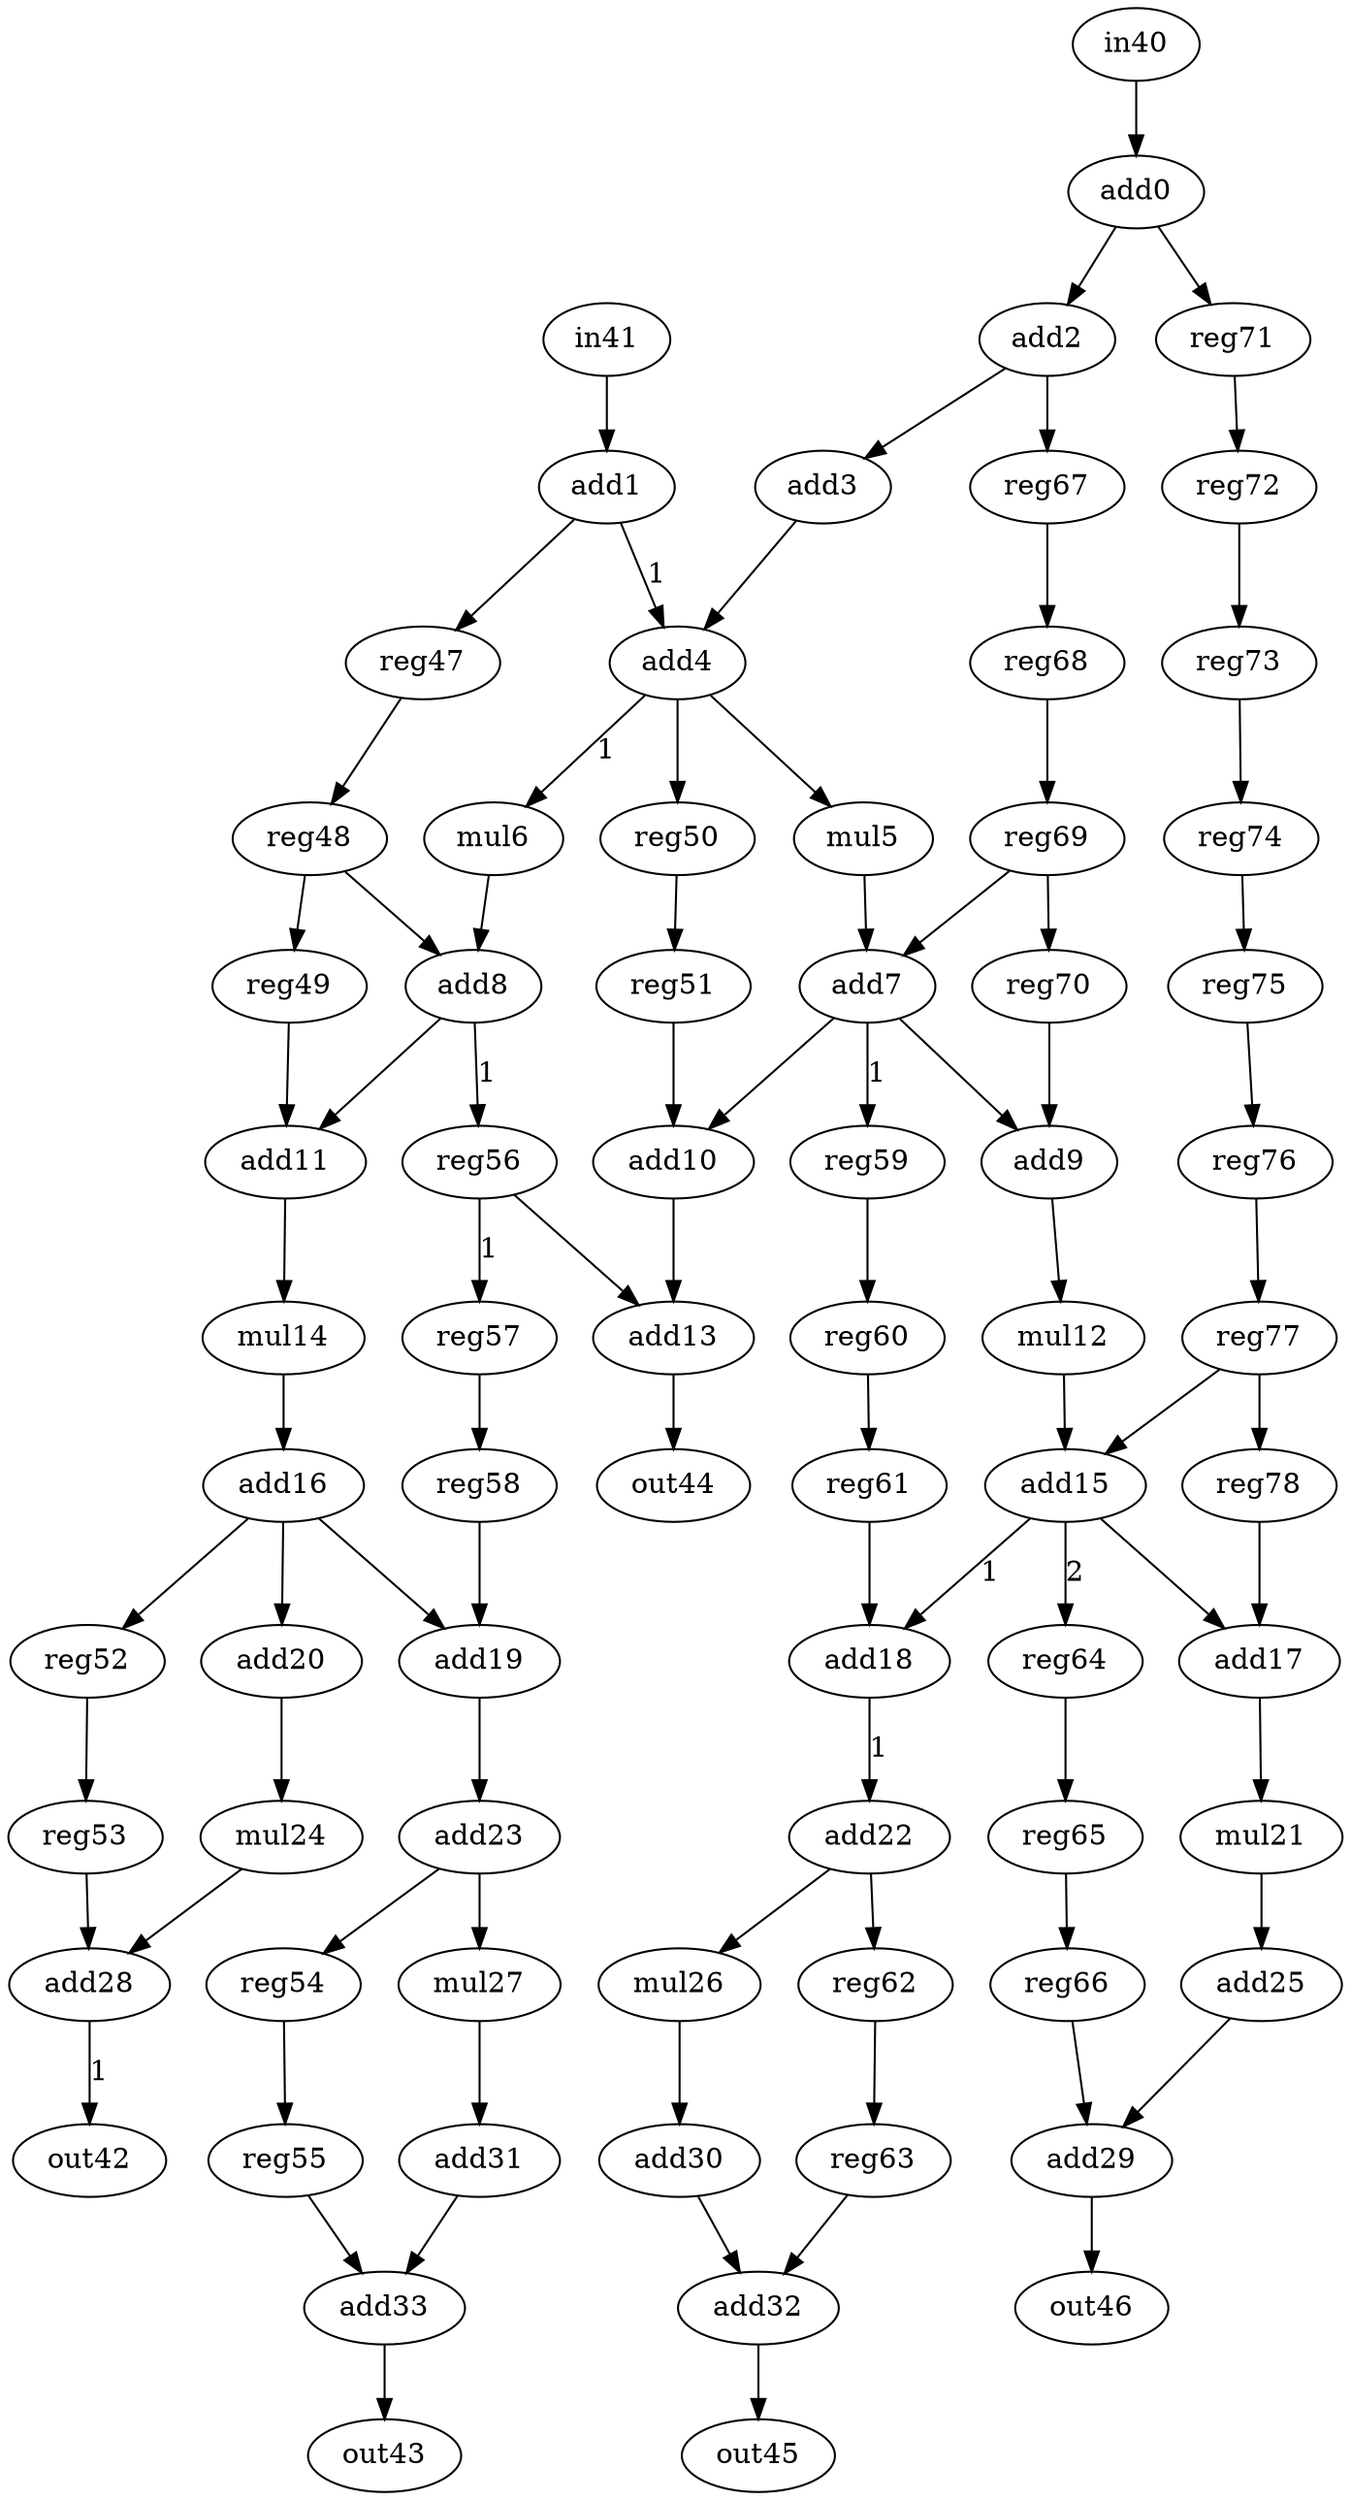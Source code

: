 strict digraph "ewf" {
0 [alap=1, asap=1, label=add0, op=addi, value=2];
1 [alap=3, asap=1, label=add1, op=addi, value=2];
2 [alap=2, asap=2, label=add2, op=addi, value=2];
3 [alap=3, asap=3, label=add3, op=addi, value=2];
4 [alap=4, asap=4, label=add4, op=add];
5 [alap=5, asap=5, label=mul5, op=muli, value=2];
6 [alap=5, asap=5, label=mul6, op=muli, value=2];
7 [alap=6, asap=6, label=add7, op=add];
8 [alap=6, asap=6, label=add8, op=add];
9 [alap=7, asap=7, label=add9, op=add];
10 [alap=7, asap=7, label=add10, op=add];
11 [alap=7, asap=7, label=add11, op=add];
12 [alap=8, asap=8, label=mul12, op=muli, value=2];
13 [alap=8, asap=8, label=add13, op=add];
14 [alap=8, asap=8, label=mul14, op=muli, value=2];
15 [alap=9, asap=9, label=add15, op=add];
16 [alap=9, asap=9, label=add16, op=addi, value=2];
17 [alap=10, asap=10, label=add17, op=add];
18 [alap=10, asap=10, label=add18, op=add];
19 [alap=10, asap=10, label=add19, op=add];
20 [alap=10, asap=10, label=add20, op=addi, value=2];
21 [alap=11, asap=11, label=mul21, op=muli, value=2];
22 [alap=11, asap=11, label=add22, op=addi, value=2];
23 [alap=11, asap=11, label=add23, op=addi, value=2];
24 [alap=11, asap=11, label=mul24, op=muli, value=2];
25 [alap=12, asap=12, label=add25, op=addi, value=2];
26 [alap=12, asap=12, label=mul26, op=muli, value=2];
27 [alap=12, asap=12, label=mul27, op=muli, value=2];
28 [alap=12, asap=12, label=add28, op=add];
29 [alap=13, asap=13, label=add29, op=add];
30 [alap=13, asap=13, label=add30, op=addi, value=2];
31 [alap=13, asap=13, label=add31, op=addi, value=2];
32 [alap=14, asap=14, label=add32, op=add];
33 [alap=14, asap=14, label=add33, op=add];
40 [alap=0, asap=0, label=in40, op=in];
41 [alap=2, asap=0, label=in41, op=in];
42 [alap=13, asap=13, label=out42, op=out];
43 [alap=15, asap=15, label=out43, op=out];
44 [alap=9, asap=9, label=out44, op=out];
45 [alap=15, asap=15, label=out45, op=out];
46 [alap=14, asap=14, label=out46, op=out];
47 [alap=4, asap=2, label=reg47, op=reg];
48 [alap=5, asap=3, label=reg48, op=reg];
49 [alap=6, asap=4, label=reg49, op=reg];
50 [alap=5, asap=5, label=reg50, op=reg];
51 [alap=6, asap=6, label=reg51, op=reg];
52 [alap=10, asap=10, label=reg52, op=reg];
53 [alap=11, asap=11, label=reg53, op=reg];
54 [alap=12, asap=12, label=reg54, op=reg];
55 [alap=13, asap=13, label=reg55, op=reg];
56 [alap=7, asap=7, label=reg56, op=reg];
57 [alap=8, asap=8, label=reg57, op=reg];
58 [alap=9, asap=9, label=reg58, op=reg];
59 [alap=7, asap=7, label=reg59, op=reg];
60 [alap=8, asap=8, label=reg60, op=reg];
61 [alap=9, asap=9, label=reg61, op=reg];
62 [alap=12, asap=12, label=reg62, op=reg];
63 [alap=13, asap=13, label=reg63, op=reg];
64 [alap=10, asap=10, label=reg64, op=reg];
65 [alap=11, asap=11, label=reg65, op=reg];
66 [alap=12, asap=12, label=reg66, op=reg];
67 [alap=3, asap=3, label=reg67, op=reg];
68 [alap=4, asap=4, label=reg68, op=reg];
69 [alap=5, asap=5, label=reg69, op=reg];
70 [alap=6, asap=6, label=reg70, op=reg];
71 [alap=2, asap=2, label=reg71, op=reg];
72 [alap=3, asap=3, label=reg72, op=reg];
73 [alap=4, asap=4, label=reg73, op=reg];
74 [alap=5, asap=5, label=reg74, op=reg];
75 [alap=6, asap=6, label=reg75, op=reg];
76 [alap=7, asap=7, label=reg76, op=reg];
77 [alap=8, asap=8, label=reg77, op=reg];
78 [alap=9, asap=9, label=reg78, op=reg];
0 -> 2  [port=0, w=0];
0 -> 71  [port=0, w=0];
1 -> 4  [label=1, port=0, w=1];
1 -> 47  [port=0, w=0];
2 -> 3  [port=0, w=0];
2 -> 67  [port=0, w=0];
3 -> 4  [port=1, w=0];
4 -> 5  [port=0, w=0];
4 -> 6  [label=1, port=0, w=1];
4 -> 50  [port=0, w=0];
5 -> 7  [port=0, w=0];
6 -> 8  [port=0, w=0];
7 -> 9  [port=0, w=0];
7 -> 10  [port=0, w=0];
7 -> 59  [label=1, port=0, w=1];
8 -> 11  [port=0, w=0];
8 -> 56  [label=1, port=0, w=1];
9 -> 12  [port=0, w=0];
10 -> 13  [port=0, w=0];
11 -> 14  [port=0, w=0];
12 -> 15  [port=0, w=0];
13 -> 44  [port=0, w=0];
14 -> 16  [port=0, w=0];
15 -> 17  [port=0, w=0];
15 -> 18  [label=1, port=0, w=1];
15 -> 64  [label=2, port=0, w=2];
16 -> 19  [port=0, w=0];
16 -> 20  [port=0, w=0];
16 -> 52  [port=0, w=0];
17 -> 21  [port=0, w=0];
18 -> 22  [label=1, port=0, w=1];
19 -> 23  [port=0, w=0];
20 -> 24  [port=0, w=0];
21 -> 25  [port=0, w=0];
22 -> 26  [port=0, w=0];
22 -> 62  [port=0, w=0];
23 -> 27  [port=0, w=0];
23 -> 54  [port=0, w=0];
24 -> 28  [port=0, w=0];
25 -> 29  [port=0, w=0];
26 -> 30  [port=0, w=0];
27 -> 31  [port=0, w=0];
28 -> 42  [label=1, port=0, w=1];
29 -> 46  [port=0, w=0];
30 -> 32  [port=0, w=0];
31 -> 33  [port=0, w=0];
32 -> 45  [port=0, w=0];
33 -> 43  [port=0, w=0];
40 -> 0  [port=0, w=0];
41 -> 1  [port=0, w=0];
47 -> 48  [port=0, w=0];
48 -> 8  [port=1, w=0];
48 -> 49  [port=0, w=0];
49 -> 11  [port=1, w=0];
50 -> 51  [port=0, w=0];
51 -> 10  [port=1, w=0];
52 -> 53  [port=0, w=0];
53 -> 28  [port=1, w=0];
54 -> 55  [port=0, w=0];
55 -> 33  [port=1, w=0];
56 -> 13  [port=1, w=0];
56 -> 57  [label=1, port=0, w=1];
57 -> 58  [port=0, w=0];
58 -> 19  [port=1, w=0];
59 -> 60  [port=0, w=0];
60 -> 61  [port=0, w=0];
61 -> 18  [port=1, w=0];
62 -> 63  [port=0, w=0];
63 -> 32  [port=1, w=0];
64 -> 65  [port=0, w=0];
65 -> 66  [port=0, w=0];
66 -> 29  [port=1, w=0];
67 -> 68  [port=0, w=0];
68 -> 69  [port=0, w=0];
69 -> 7  [port=1, w=0];
69 -> 70  [port=0, w=0];
70 -> 9  [port=1, w=0];
71 -> 72  [port=0, w=0];
72 -> 73  [port=0, w=0];
73 -> 74  [port=0, w=0];
74 -> 75  [port=0, w=0];
75 -> 76  [port=0, w=0];
76 -> 77  [port=0, w=0];
77 -> 15  [port=1, w=0];
77 -> 78  [port=0, w=0];
78 -> 17  [port=1, w=0];
}
